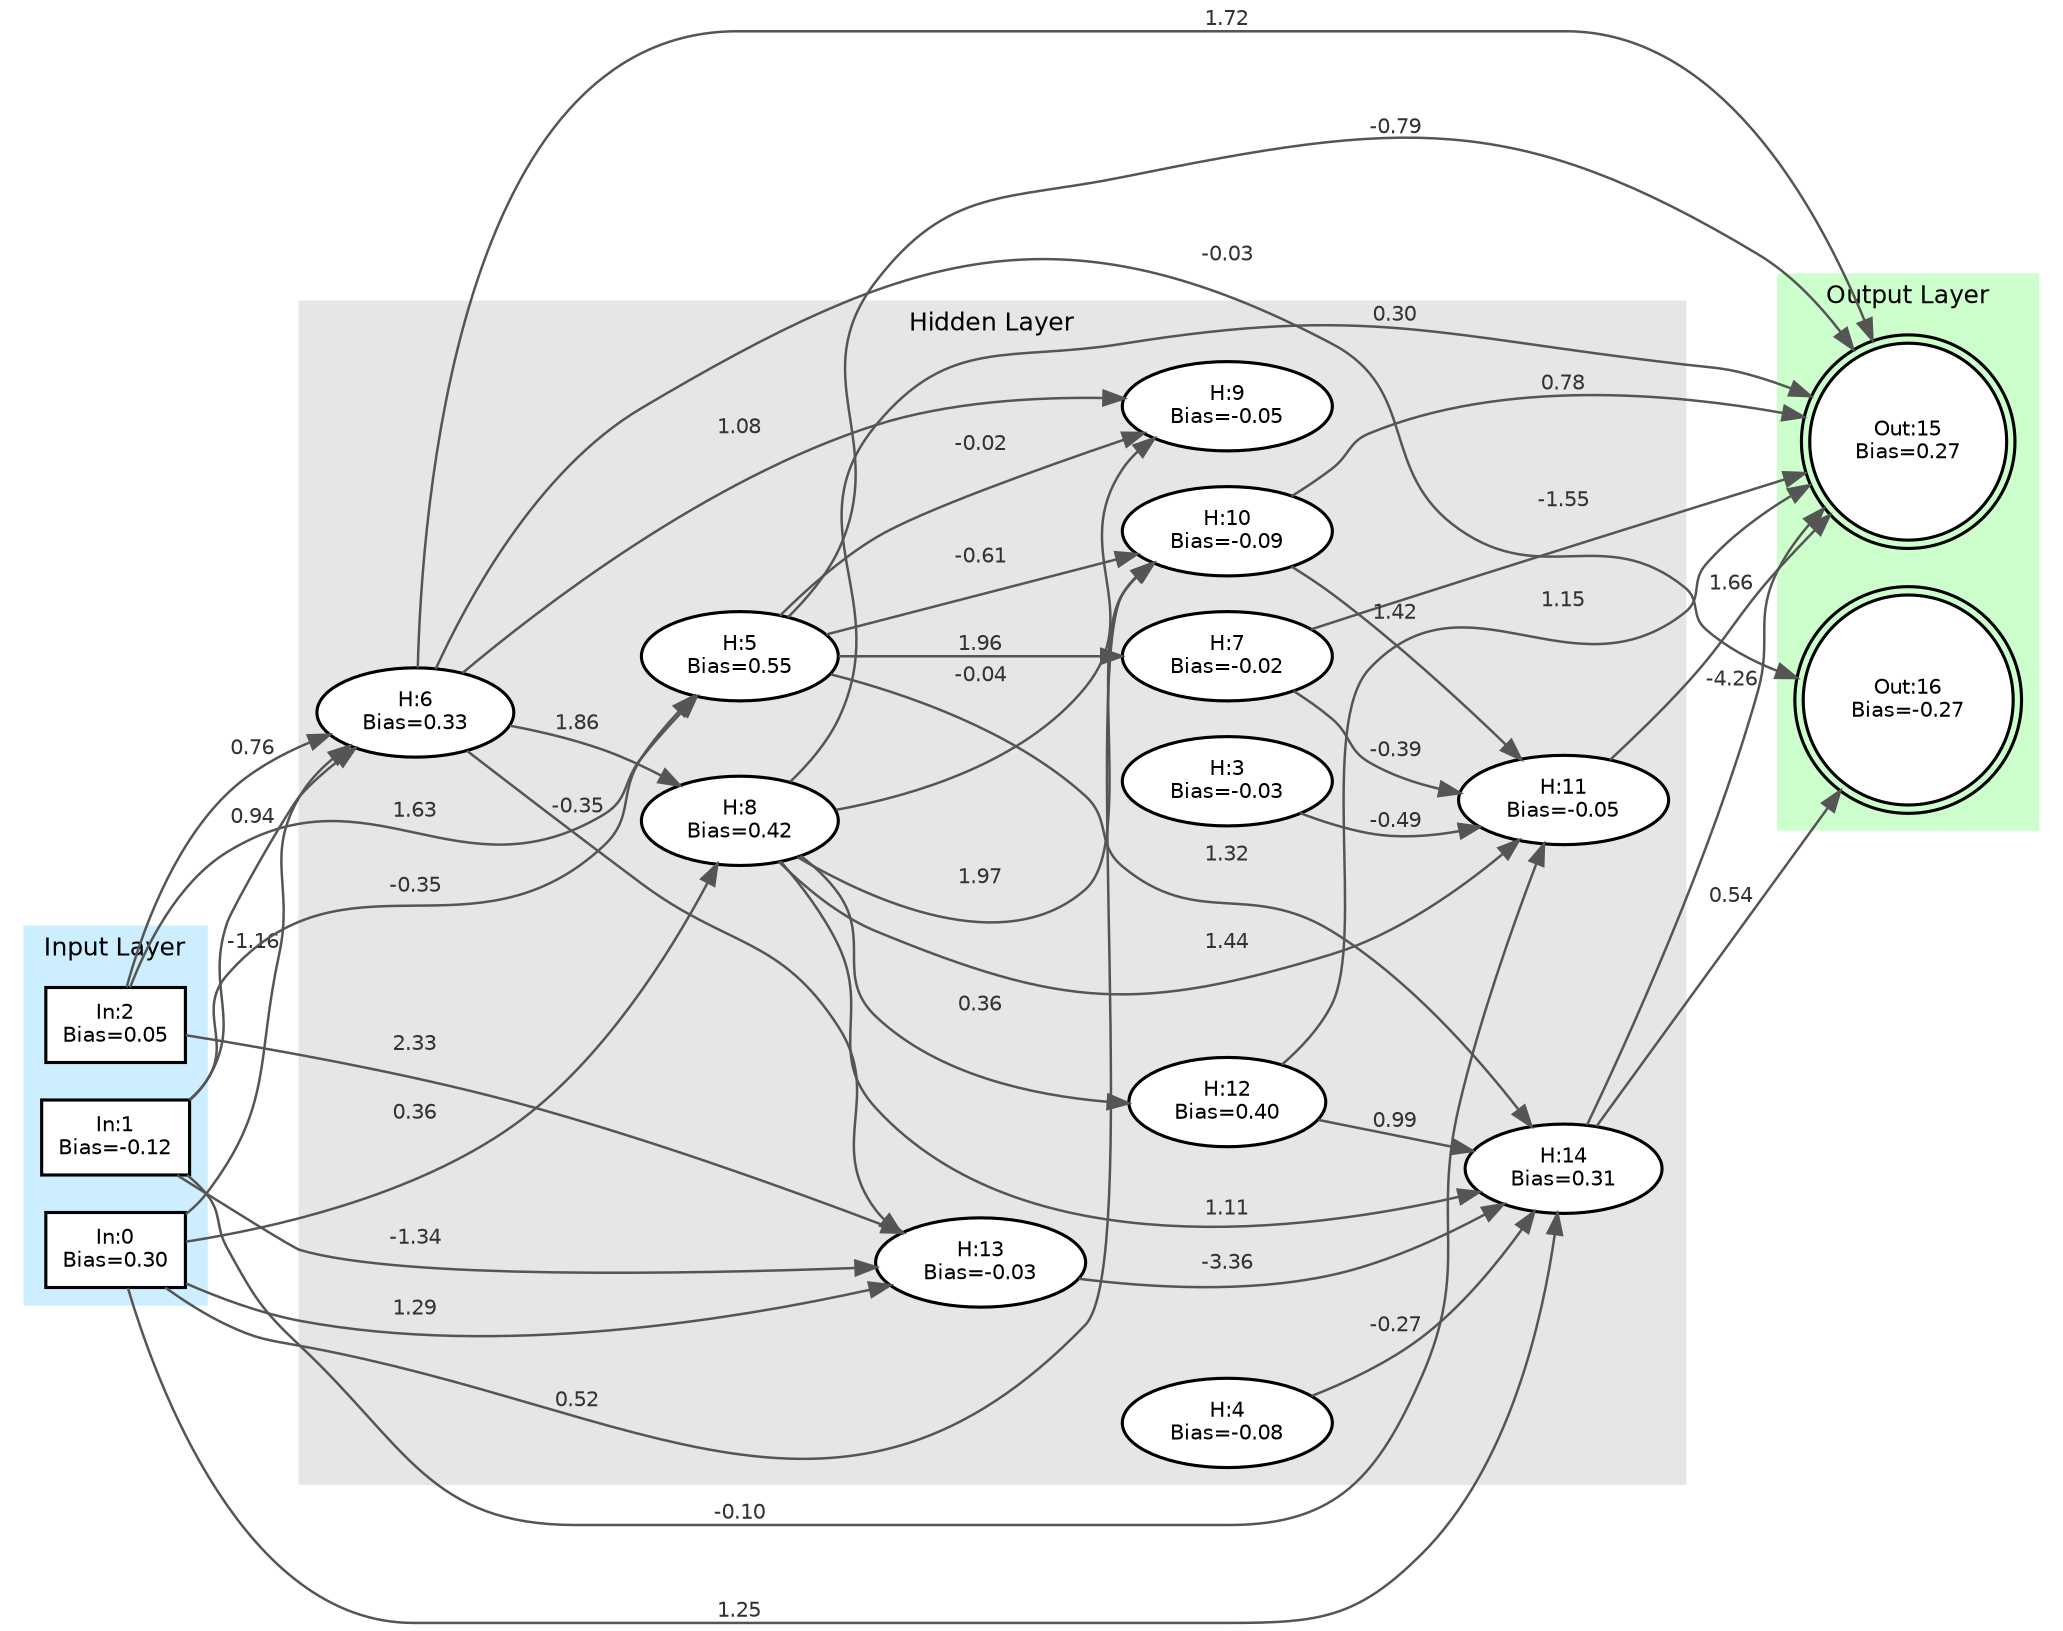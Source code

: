 digraph Minet {
    // Use left-to-right orientation
    rankdir=LR;
    graph [layout=dot, fontname="Helvetica", fontsize=12];
    node [fontname="Helvetica", fontsize=10];
    edge [fontname="Helvetica", fontsize=10];

    subgraph cluster_inputs {
        style=filled;
        color="#cceeff";
        penwidth=1.5;
        label="Input Layer";
        labelloc="top";
        labeljust="center";
        rank=same;
        neuron_0 [shape=box, style=filled, fillcolor=white, penwidth=1.5, label="In:0\nBias=0.30"];
        neuron_1 [shape=box, style=filled, fillcolor=white, penwidth=1.5, label="In:1\nBias=-0.12"];
        neuron_2 [shape=box, style=filled, fillcolor=white, penwidth=1.5, label="In:2\nBias=0.05"];
    }

    subgraph cluster_hidden {
        style=filled;
        color="#e6e6e6";
        penwidth=1.5;
        label="Hidden Layer";
        labelloc="top";
        labeljust="center";
        neuron_3 [shape=ellipse, style=filled, fillcolor=white, penwidth=1.5, label="H:3\nBias=-0.03"];
        neuron_4 [shape=ellipse, style=filled, fillcolor=white, penwidth=1.5, label="H:4\nBias=-0.08"];
        neuron_5 [shape=ellipse, style=filled, fillcolor=white, penwidth=1.5, label="H:5\nBias=0.55"];
        neuron_6 [shape=ellipse, style=filled, fillcolor=white, penwidth=1.5, label="H:6\nBias=0.33"];
        neuron_7 [shape=ellipse, style=filled, fillcolor=white, penwidth=1.5, label="H:7\nBias=-0.02"];
        neuron_8 [shape=ellipse, style=filled, fillcolor=white, penwidth=1.5, label="H:8\nBias=0.42"];
        neuron_9 [shape=ellipse, style=filled, fillcolor=white, penwidth=1.5, label="H:9\nBias=-0.05"];
        neuron_10 [shape=ellipse, style=filled, fillcolor=white, penwidth=1.5, label="H:10\nBias=-0.09"];
        neuron_11 [shape=ellipse, style=filled, fillcolor=white, penwidth=1.5, label="H:11\nBias=-0.05"];
        neuron_12 [shape=ellipse, style=filled, fillcolor=white, penwidth=1.5, label="H:12\nBias=0.40"];
        neuron_13 [shape=ellipse, style=filled, fillcolor=white, penwidth=1.5, label="H:13\nBias=-0.03"];
        neuron_14 [shape=ellipse, style=filled, fillcolor=white, penwidth=1.5, label="H:14\nBias=0.31"];
    }

    subgraph cluster_outputs {
        style=filled;
        color="#ccffcc";
        penwidth=1.5;
        label="Output Layer";
        labelloc="top";
        labeljust="center";
        rank=same;
        neuron_15 [shape=doublecircle, style=filled, fillcolor=white, penwidth=1.5, label="Out:15\nBias=0.27"];
        neuron_16 [shape=doublecircle, style=filled, fillcolor=white, penwidth=1.5, label="Out:16\nBias=-0.27"];
    }

    // Edges
    edge [color="#555555", penwidth=1.2];
    neuron_0 -> neuron_13 [label="1.29", fontcolor="#333333"];
    neuron_0 -> neuron_6 [label="-1.16", fontcolor="#333333"];
    neuron_0 -> neuron_14 [label="1.25", fontcolor="#333333"];
    neuron_0 -> neuron_10 [label="0.52", fontcolor="#333333"];
    neuron_0 -> neuron_8 [label="0.36", fontcolor="#333333"];
    neuron_1 -> neuron_13 [label="-1.34", fontcolor="#333333"];
    neuron_1 -> neuron_5 [label="-0.35", fontcolor="#333333"];
    neuron_1 -> neuron_6 [label="0.94", fontcolor="#333333"];
    neuron_1 -> neuron_11 [label="-0.10", fontcolor="#333333"];
    neuron_2 -> neuron_13 [label="2.33", fontcolor="#333333"];
    neuron_2 -> neuron_5 [label="1.63", fontcolor="#333333"];
    neuron_2 -> neuron_6 [label="0.76", fontcolor="#333333"];
    neuron_3 -> neuron_11 [label="-0.49", fontcolor="#333333"];
    neuron_4 -> neuron_14 [label="-0.27", fontcolor="#333333"];
    neuron_5 -> neuron_7 [label="1.96", fontcolor="#333333"];
    neuron_5 -> neuron_9 [label="-0.02", fontcolor="#333333"];
    neuron_5 -> neuron_14 [label="1.32", fontcolor="#333333"];
    neuron_5 -> neuron_10 [label="-0.61", fontcolor="#333333"];
    neuron_5 -> neuron_15 [label="-0.79", fontcolor="#333333"];
    neuron_6 -> neuron_13 [label="-0.35", fontcolor="#333333"];
    neuron_6 -> neuron_9 [label="1.08", fontcolor="#333333"];
    neuron_6 -> neuron_15 [label="1.72", fontcolor="#333333"];
    neuron_6 -> neuron_8 [label="1.86", fontcolor="#333333"];
    neuron_6 -> neuron_16 [label="-0.03", fontcolor="#333333"];
    neuron_7 -> neuron_15 [label="-1.55", fontcolor="#333333"];
    neuron_7 -> neuron_11 [label="-0.39", fontcolor="#333333"];
    neuron_8 -> neuron_11 [label="1.44", fontcolor="#333333"];
    neuron_8 -> neuron_14 [label="1.11", fontcolor="#333333"];
    neuron_8 -> neuron_10 [label="1.97", fontcolor="#333333"];
    neuron_8 -> neuron_9 [label="-0.04", fontcolor="#333333"];
    neuron_8 -> neuron_15 [label="0.30", fontcolor="#333333"];
    neuron_8 -> neuron_12 [label="0.36", fontcolor="#333333"];
    neuron_10 -> neuron_15 [label="0.78", fontcolor="#333333"];
    neuron_10 -> neuron_11 [label="1.42", fontcolor="#333333"];
    neuron_11 -> neuron_15 [label="1.66", fontcolor="#333333"];
    neuron_12 -> neuron_15 [label="1.15", fontcolor="#333333"];
    neuron_12 -> neuron_14 [label="0.99", fontcolor="#333333"];
    neuron_13 -> neuron_14 [label="-3.36", fontcolor="#333333"];
    neuron_14 -> neuron_15 [label="-4.26", fontcolor="#333333"];
    neuron_14 -> neuron_16 [label="0.54", fontcolor="#333333"];
}
